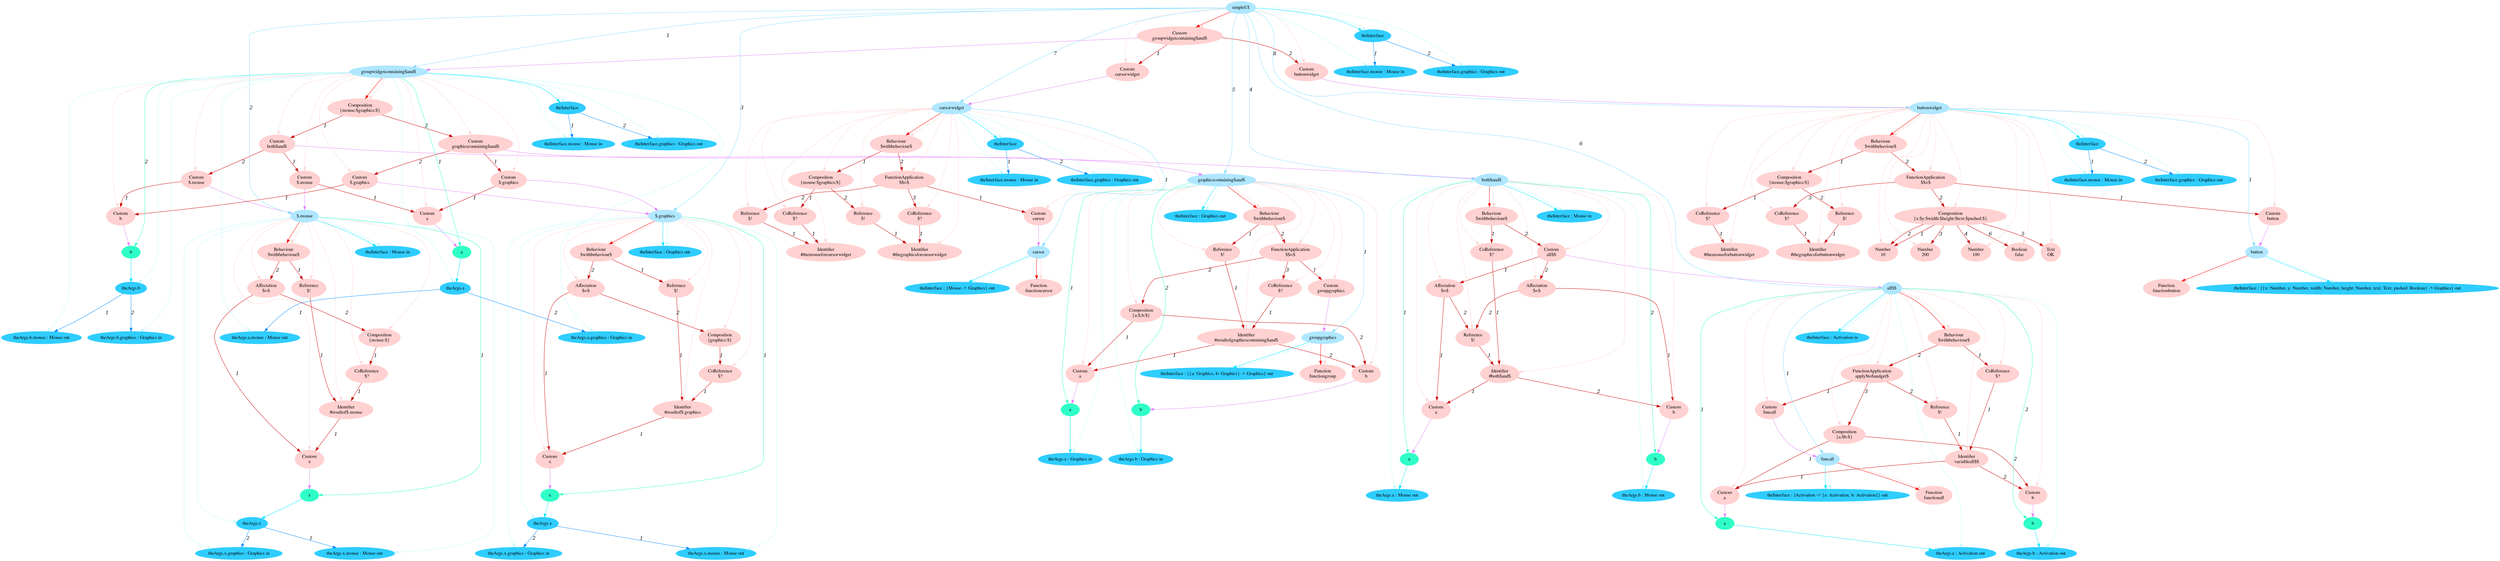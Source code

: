 digraph g{node_12303 [shape="ellipse", style="filled", color="#ffd1d1", fontname="Times", label="Custom
a" ]
node_12307 [shape="ellipse", style="filled", color="#ffd1d1", fontname="Times", label="Custom
$.mouse" ]
node_12311 [shape="ellipse", style="filled", color="#ffd1d1", fontname="Times", label="Custom
b" ]
node_12315 [shape="ellipse", style="filled", color="#ffd1d1", fontname="Times", label="Custom
$.mouse" ]
node_12319 [shape="ellipse", style="filled", color="#ffd1d1", fontname="Times", label="Custom
both$and$" ]
node_12324 [shape="ellipse", style="filled", color="#ffd1d1", fontname="Times", label="Custom
$.graphics" ]
node_12328 [shape="ellipse", style="filled", color="#ffd1d1", fontname="Times", label="Custom
$.graphics" ]
node_12332 [shape="ellipse", style="filled", color="#ffd1d1", fontname="Times", label="Custom
graphicscontaining$and$" ]
node_12337 [shape="ellipse", style="filled", color="#ffd1d1", fontname="Times", label="Composition
{mouse:$graphics:$}" ]
node_12342 [shape="ellipse", style="filled", color="#ffd1d1", fontname="Times", label="Custom
x" ]
node_12347 [shape="ellipse", style="filled", color="#ffd1d1", fontname="Times", label="Identifier
#resultof$.mouse" ]
node_12352 [shape="ellipse", style="filled", color="#ffd1d1", fontname="Times", label="Reference
$!" ]
node_12356 [shape="ellipse", style="filled", color="#ffd1d1", fontname="Times", label="CoReference
$?" ]
node_12360 [shape="ellipse", style="filled", color="#ffd1d1", fontname="Times", label="Composition
{mouse:$}" ]
node_12364 [shape="ellipse", style="filled", color="#ffd1d1", fontname="Times", label="Affectation
$=$" ]
node_12369 [shape="ellipse", style="filled", color="#ffd1d1", fontname="Times", label="Behaviour
$withbehaviour$" ]
node_12374 [shape="ellipse", style="filled", color="#ffd1d1", fontname="Times", label="Custom
x" ]
node_12379 [shape="ellipse", style="filled", color="#ffd1d1", fontname="Times", label="Identifier
#resultof$.graphics" ]
node_12384 [shape="ellipse", style="filled", color="#ffd1d1", fontname="Times", label="Reference
$!" ]
node_12388 [shape="ellipse", style="filled", color="#ffd1d1", fontname="Times", label="CoReference
$?" ]
node_12392 [shape="ellipse", style="filled", color="#ffd1d1", fontname="Times", label="Composition
{graphics:$}" ]
node_12396 [shape="ellipse", style="filled", color="#ffd1d1", fontname="Times", label="Affectation
$=$" ]
node_12401 [shape="ellipse", style="filled", color="#ffd1d1", fontname="Times", label="Behaviour
$withbehaviour$" ]
node_12406 [shape="ellipse", style="filled", color="#ffd1d1", fontname="Times", label="Custom
a" ]
node_12412 [shape="ellipse", style="filled", color="#ffd1d1", fontname="Times", label="Custom
b" ]
node_12418 [shape="ellipse", style="filled", color="#ffd1d1", fontname="Times", label="Identifier
#both$and$" ]
node_12425 [shape="ellipse", style="filled", color="#ffd1d1", fontname="Times", label="CoReference
$?" ]
node_12429 [shape="ellipse", style="filled", color="#ffd1d1", fontname="Times", label="Reference
$!" ]
node_12434 [shape="ellipse", style="filled", color="#ffd1d1", fontname="Times", label="Affectation
$=$" ]
node_12439 [shape="ellipse", style="filled", color="#ffd1d1", fontname="Times", label="Affectation
$=$" ]
node_12444 [shape="ellipse", style="filled", color="#ffd1d1", fontname="Times", label="Custom
all$$" ]
node_12449 [shape="ellipse", style="filled", color="#ffd1d1", fontname="Times", label="Behaviour
$withbehaviour$" ]
node_12454 [shape="ellipse", style="filled", color="#ffd1d1", fontname="Times", label="Function
functiongroup" ]
node_12457 [shape="ellipse", style="filled", color="#ffd1d1", fontname="Times", label="Custom
a" ]
node_12462 [shape="ellipse", style="filled", color="#ffd1d1", fontname="Times", label="Custom
b" ]
node_12467 [shape="ellipse", style="filled", color="#ffd1d1", fontname="Times", label="Identifier
#resultofgraphicscontaining$and$" ]
node_12473 [shape="ellipse", style="filled", color="#ffd1d1", fontname="Times", label="Reference
$!" ]
node_12477 [shape="ellipse", style="filled", color="#ffd1d1", fontname="Times", label="Custom
groupgraphics" ]
node_12480 [shape="ellipse", style="filled", color="#ffd1d1", fontname="Times", label="Composition
{a:$,b:$}" ]
node_12485 [shape="ellipse", style="filled", color="#ffd1d1", fontname="Times", label="CoReference
$?" ]
node_12489 [shape="ellipse", style="filled", color="#ffd1d1", fontname="Times", label="FunctionApplication
$$=$" ]
node_12495 [shape="ellipse", style="filled", color="#ffd1d1", fontname="Times", label="Behaviour
$withbehaviour$" ]
node_12500 [shape="ellipse", style="filled", color="#ffd1d1", fontname="Times", label="Function
functionall" ]
node_12503 [shape="ellipse", style="filled", color="#ffd1d1", fontname="Times", label="Custom
a" ]
node_12508 [shape="ellipse", style="filled", color="#ffd1d1", fontname="Times", label="Custom
b" ]
node_12513 [shape="ellipse", style="filled", color="#ffd1d1", fontname="Times", label="Identifier
variableall$$" ]
node_12519 [shape="ellipse", style="filled", color="#ffd1d1", fontname="Times", label="CoReference
$?" ]
node_12523 [shape="ellipse", style="filled", color="#ffd1d1", fontname="Times", label="Custom
funcall" ]
node_12526 [shape="ellipse", style="filled", color="#ffd1d1", fontname="Times", label="Reference
$!" ]
node_12530 [shape="ellipse", style="filled", color="#ffd1d1", fontname="Times", label="Composition
{a:$b:$}" ]
node_12535 [shape="ellipse", style="filled", color="#ffd1d1", fontname="Times", label="FunctionApplication
apply$to$andget$" ]
node_12541 [shape="ellipse", style="filled", color="#ffd1d1", fontname="Times", label="Behaviour
$withbehaviour$" ]
node_12546 [shape="ellipse", style="filled", color="#ffd1d1", fontname="Times", label="Function
functioncursor" ]
node_12549 [shape="ellipse", style="filled", color="#ffd1d1", fontname="Times", label="Identifier
#themouseforcursorwidget" ]
node_12553 [shape="ellipse", style="filled", color="#ffd1d1", fontname="Times", label="CoReference
$?" ]
node_12557 [shape="ellipse", style="filled", color="#ffd1d1", fontname="Times", label="Identifier
#thegraphicsforcursorwidget" ]
node_12561 [shape="ellipse", style="filled", color="#ffd1d1", fontname="Times", label="Reference
$!" ]
node_12565 [shape="ellipse", style="filled", color="#ffd1d1", fontname="Times", label="Composition
{mouse:$graphics:$}" ]
node_12570 [shape="ellipse", style="filled", color="#ffd1d1", fontname="Times", label="Custom
cursor" ]
node_12573 [shape="ellipse", style="filled", color="#ffd1d1", fontname="Times", label="Reference
$!" ]
node_12577 [shape="ellipse", style="filled", color="#ffd1d1", fontname="Times", label="CoReference
$?" ]
node_12581 [shape="ellipse", style="filled", color="#ffd1d1", fontname="Times", label="FunctionApplication
$$=$" ]
node_12587 [shape="ellipse", style="filled", color="#ffd1d1", fontname="Times", label="Behaviour
$withbehaviour$" ]
node_12592 [shape="ellipse", style="filled", color="#ffd1d1", fontname="Times", label="Function
functionbutton" ]
node_12595 [shape="ellipse", style="filled", color="#ffd1d1", fontname="Times", label="Identifier
#themouseforbuttonwidget" ]
node_12598 [shape="ellipse", style="filled", color="#ffd1d1", fontname="Times", label="CoReference
$?" ]
node_12602 [shape="ellipse", style="filled", color="#ffd1d1", fontname="Times", label="Identifier
#thegraphicsforbuttonwidget" ]
node_12606 [shape="ellipse", style="filled", color="#ffd1d1", fontname="Times", label="Reference
$!" ]
node_12610 [shape="ellipse", style="filled", color="#ffd1d1", fontname="Times", label="Composition
{mouse:$graphics:$}" ]
node_12615 [shape="ellipse", style="filled", color="#ffd1d1", fontname="Times", label="Custom
button" ]
node_12618 [shape="ellipse", style="filled", color="#ffd1d1", fontname="Times", label="Number
10" ]
node_12622 [shape="ellipse", style="filled", color="#ffd1d1", fontname="Times", label="Number
200" ]
node_12625 [shape="ellipse", style="filled", color="#ffd1d1", fontname="Times", label="Number
100" ]
node_12628 [shape="ellipse", style="filled", color="#ffd1d1", fontname="Times", label="Text
OK" ]
node_12631 [shape="ellipse", style="filled", color="#ffd1d1", fontname="Times", label="Boolean
false" ]
node_12634 [shape="ellipse", style="filled", color="#ffd1d1", fontname="Times", label="Composition
{x:$y:$width:$height:$text:$pushed:$}" ]
node_12643 [shape="ellipse", style="filled", color="#ffd1d1", fontname="Times", label="CoReference
$?" ]
node_12647 [shape="ellipse", style="filled", color="#ffd1d1", fontname="Times", label="FunctionApplication
$$=$" ]
node_12653 [shape="ellipse", style="filled", color="#ffd1d1", fontname="Times", label="Behaviour
$withbehaviour$" ]
node_12658 [shape="ellipse", style="filled", color="#ffd1d1", fontname="Times", label="Custom
cursorwidget" ]
node_12661 [shape="ellipse", style="filled", color="#ffd1d1", fontname="Times", label="Custom
buttonwidget" ]
node_12664 [shape="ellipse", style="filled", color="#ffd1d1", fontname="Times", label="Custom
groupwidgetcontaining$and$" ]
node_11802 [shape="ellipse", style="filled", color="#afe7ff", fontname="Times", label="simpleUI" ]
node_11803 [shape="ellipse", style="filled", color="#afe7ff", fontname="Times", label="groupwidgetcontaining$and$" ]
node_11868 [shape="ellipse", style="filled", color="#afe7ff", fontname="Times", label="$.mouse" ]
node_11913 [shape="ellipse", style="filled", color="#afe7ff", fontname="Times", label="$.graphics" ]
node_11958 [shape="ellipse", style="filled", color="#afe7ff", fontname="Times", label="both$and$" ]
node_12026 [shape="ellipse", style="filled", color="#afe7ff", fontname="Times", label="graphicscontaining$and$" ]
node_12027 [shape="ellipse", style="filled", color="#afe7ff", fontname="Times", label="groupgraphics" ]
node_12090 [shape="ellipse", style="filled", color="#afe7ff", fontname="Times", label="all$$" ]
node_12091 [shape="ellipse", style="filled", color="#afe7ff", fontname="Times", label="funcall" ]
node_12154 [shape="ellipse", style="filled", color="#afe7ff", fontname="Times", label="cursorwidget" ]
node_12155 [shape="ellipse", style="filled", color="#afe7ff", fontname="Times", label="cursor" ]
node_12208 [shape="ellipse", style="filled", color="#afe7ff", fontname="Times", label="buttonwidget" ]
node_12209 [shape="ellipse", style="filled", color="#afe7ff", fontname="Times", label="button" ]
node_11804 [shape="ellipse", style="filled", color="#2fffc7", fontname="Times", label="a" ]
node_11814 [shape="ellipse", style="filled", color="#2fffc7", fontname="Times", label="b" ]
node_11869 [shape="ellipse", style="filled", color="#2fffc7", fontname="Times", label="x" ]
node_11914 [shape="ellipse", style="filled", color="#2fffc7", fontname="Times", label="x" ]
node_11959 [shape="ellipse", style="filled", color="#2fffc7", fontname="Times", label="a" ]
node_11963 [shape="ellipse", style="filled", color="#2fffc7", fontname="Times", label="b" ]
node_12035 [shape="ellipse", style="filled", color="#2fffc7", fontname="Times", label="a" ]
node_12039 [shape="ellipse", style="filled", color="#2fffc7", fontname="Times", label="b" ]
node_12099 [shape="ellipse", style="filled", color="#2fffc7", fontname="Times", label="a" ]
node_12103 [shape="ellipse", style="filled", color="#2fffc7", fontname="Times", label="b" ]
node_11805 [shape="ellipse", style="filled", color="#2fcdff", fontname="Times", label="theArgs.a" ]
node_11806 [shape="ellipse", style="filled", color="#2fcdff", fontname="Times", label="theArgs.a.mouse : Mouse out" ]
node_11808 [shape="ellipse", style="filled", color="#2fcdff", fontname="Times", label="theArgs.a.graphics : Graphics in" ]
node_11815 [shape="ellipse", style="filled", color="#2fcdff", fontname="Times", label="theArgs.b" ]
node_11816 [shape="ellipse", style="filled", color="#2fcdff", fontname="Times", label="theArgs.b.mouse : Mouse out" ]
node_11818 [shape="ellipse", style="filled", color="#2fcdff", fontname="Times", label="theArgs.b.graphics : Graphics in" ]
node_11826 [shape="ellipse", style="filled", color="#2fcdff", fontname="Times", label="theInterface" ]
node_11827 [shape="ellipse", style="filled", color="#2fcdff", fontname="Times", label="theInterface.mouse : Mouse in" ]
node_11829 [shape="ellipse", style="filled", color="#2fcdff", fontname="Times", label="theInterface.graphics : Graphics out" ]
node_11870 [shape="ellipse", style="filled", color="#2fcdff", fontname="Times", label="theArgs.x" ]
node_11871 [shape="ellipse", style="filled", color="#2fcdff", fontname="Times", label="theArgs.x.mouse : Mouse out" ]
node_11873 [shape="ellipse", style="filled", color="#2fcdff", fontname="Times", label="theArgs.x.graphics : Graphics in" ]
node_11880 [shape="ellipse", style="filled", color="#2fcdff", fontname="Times", label="theInterface : Mouse in" ]
node_11915 [shape="ellipse", style="filled", color="#2fcdff", fontname="Times", label="theArgs.x" ]
node_11916 [shape="ellipse", style="filled", color="#2fcdff", fontname="Times", label="theArgs.x.mouse : Mouse out" ]
node_11918 [shape="ellipse", style="filled", color="#2fcdff", fontname="Times", label="theArgs.x.graphics : Graphics in" ]
node_11925 [shape="ellipse", style="filled", color="#2fcdff", fontname="Times", label="theInterface : Graphics out" ]
node_11960 [shape="ellipse", style="filled", color="#2fcdff", fontname="Times", label="theArgs.a : Mouse out" ]
node_11964 [shape="ellipse", style="filled", color="#2fcdff", fontname="Times", label="theArgs.b : Mouse out" ]
node_11969 [shape="ellipse", style="filled", color="#2fcdff", fontname="Times", label="theInterface : Mouse in" ]
node_12028 [shape="ellipse", style="filled", color="#2fcdff", fontname="Times", label="theInterface : {{a: Graphics, b: Graphics} -> Graphics} out" ]
node_12036 [shape="ellipse", style="filled", color="#2fcdff", fontname="Times", label="theArgs.a : Graphics in" ]
node_12040 [shape="ellipse", style="filled", color="#2fcdff", fontname="Times", label="theArgs.b : Graphics in" ]
node_12045 [shape="ellipse", style="filled", color="#2fcdff", fontname="Times", label="theInterface : Graphics out" ]
node_12092 [shape="ellipse", style="filled", color="#2fcdff", fontname="Times", label="theInterface : {Activation -> {a: Activation, b: Activation}} out" ]
node_12100 [shape="ellipse", style="filled", color="#2fcdff", fontname="Times", label="theArgs.a : Activation out" ]
node_12104 [shape="ellipse", style="filled", color="#2fcdff", fontname="Times", label="theArgs.b : Activation out" ]
node_12109 [shape="ellipse", style="filled", color="#2fcdff", fontname="Times", label="theInterface : Activation in" ]
node_12156 [shape="ellipse", style="filled", color="#2fcdff", fontname="Times", label="theInterface : {Mouse -> Graphics} out" ]
node_12163 [shape="ellipse", style="filled", color="#2fcdff", fontname="Times", label="theInterface" ]
node_12164 [shape="ellipse", style="filled", color="#2fcdff", fontname="Times", label="theInterface.mouse : Mouse in" ]
node_12166 [shape="ellipse", style="filled", color="#2fcdff", fontname="Times", label="theInterface.graphics : Graphics out" ]
node_12210 [shape="ellipse", style="filled", color="#2fcdff", fontname="Times", label="theInterface : {{x: Number, y: Number, width: Number, height: Number, text: Text, pushed: Boolean} -> Graphics} out" ]
node_12217 [shape="ellipse", style="filled", color="#2fcdff", fontname="Times", label="theInterface" ]
node_12218 [shape="ellipse", style="filled", color="#2fcdff", fontname="Times", label="theInterface.mouse : Mouse in" ]
node_12220 [shape="ellipse", style="filled", color="#2fcdff", fontname="Times", label="theInterface.graphics : Graphics out" ]
node_12285 [shape="ellipse", style="filled", color="#2fcdff", fontname="Times", label="theInterface" ]
node_12286 [shape="ellipse", style="filled", color="#2fcdff", fontname="Times", label="theInterface.mouse : Mouse in" ]
node_12288 [shape="ellipse", style="filled", color="#2fcdff", fontname="Times", label="theInterface.graphics : Graphics out" ]
node_12307 -> node_12303 [dir=forward, arrowHead=normal, fontname="Times-Italic", arrowsize=1, color="#d00000", label="1",  headlabel="", taillabel="" ]
node_12315 -> node_12311 [dir=forward, arrowHead=normal, fontname="Times-Italic", arrowsize=1, color="#d00000", label="1",  headlabel="", taillabel="" ]
node_12319 -> node_12307 [dir=forward, arrowHead=normal, fontname="Times-Italic", arrowsize=1, color="#d00000", label="1",  headlabel="", taillabel="" ]
node_12319 -> node_12315 [dir=forward, arrowHead=normal, fontname="Times-Italic", arrowsize=1, color="#d00000", label="2",  headlabel="", taillabel="" ]
node_12324 -> node_12303 [dir=forward, arrowHead=normal, fontname="Times-Italic", arrowsize=1, color="#d00000", label="1",  headlabel="", taillabel="" ]
node_12328 -> node_12311 [dir=forward, arrowHead=normal, fontname="Times-Italic", arrowsize=1, color="#d00000", label="1",  headlabel="", taillabel="" ]
node_12332 -> node_12324 [dir=forward, arrowHead=normal, fontname="Times-Italic", arrowsize=1, color="#d00000", label="1",  headlabel="", taillabel="" ]
node_12332 -> node_12328 [dir=forward, arrowHead=normal, fontname="Times-Italic", arrowsize=1, color="#d00000", label="2",  headlabel="", taillabel="" ]
node_12337 -> node_12319 [dir=forward, arrowHead=normal, fontname="Times-Italic", arrowsize=1, color="#d00000", label="1",  headlabel="", taillabel="" ]
node_12337 -> node_12332 [dir=forward, arrowHead=normal, fontname="Times-Italic", arrowsize=1, color="#d00000", label="2",  headlabel="", taillabel="" ]
node_12347 -> node_12342 [dir=forward, arrowHead=normal, fontname="Times-Italic", arrowsize=1, color="#d00000", label="1",  headlabel="", taillabel="" ]
node_12352 -> node_12347 [dir=forward, arrowHead=normal, fontname="Times-Italic", arrowsize=1, color="#d00000", label="1",  headlabel="", taillabel="" ]
node_12356 -> node_12347 [dir=forward, arrowHead=normal, fontname="Times-Italic", arrowsize=1, color="#d00000", label="1",  headlabel="", taillabel="" ]
node_12360 -> node_12356 [dir=forward, arrowHead=normal, fontname="Times-Italic", arrowsize=1, color="#d00000", label="1",  headlabel="", taillabel="" ]
node_12364 -> node_12342 [dir=forward, arrowHead=normal, fontname="Times-Italic", arrowsize=1, color="#d00000", label="1",  headlabel="", taillabel="" ]
node_12364 -> node_12360 [dir=forward, arrowHead=normal, fontname="Times-Italic", arrowsize=1, color="#d00000", label="2",  headlabel="", taillabel="" ]
node_12369 -> node_12352 [dir=forward, arrowHead=normal, fontname="Times-Italic", arrowsize=1, color="#d00000", label="1",  headlabel="", taillabel="" ]
node_12369 -> node_12364 [dir=forward, arrowHead=normal, fontname="Times-Italic", arrowsize=1, color="#d00000", label="2",  headlabel="", taillabel="" ]
node_12379 -> node_12374 [dir=forward, arrowHead=normal, fontname="Times-Italic", arrowsize=1, color="#d00000", label="1",  headlabel="", taillabel="" ]
node_12384 -> node_12379 [dir=forward, arrowHead=normal, fontname="Times-Italic", arrowsize=1, color="#d00000", label="1",  headlabel="", taillabel="" ]
node_12388 -> node_12379 [dir=forward, arrowHead=normal, fontname="Times-Italic", arrowsize=1, color="#d00000", label="1",  headlabel="", taillabel="" ]
node_12392 -> node_12388 [dir=forward, arrowHead=normal, fontname="Times-Italic", arrowsize=1, color="#d00000", label="1",  headlabel="", taillabel="" ]
node_12396 -> node_12374 [dir=forward, arrowHead=normal, fontname="Times-Italic", arrowsize=1, color="#d00000", label="1",  headlabel="", taillabel="" ]
node_12396 -> node_12392 [dir=forward, arrowHead=normal, fontname="Times-Italic", arrowsize=1, color="#d00000", label="2",  headlabel="", taillabel="" ]
node_12401 -> node_12384 [dir=forward, arrowHead=normal, fontname="Times-Italic", arrowsize=1, color="#d00000", label="1",  headlabel="", taillabel="" ]
node_12401 -> node_12396 [dir=forward, arrowHead=normal, fontname="Times-Italic", arrowsize=1, color="#d00000", label="2",  headlabel="", taillabel="" ]
node_12418 -> node_12406 [dir=forward, arrowHead=normal, fontname="Times-Italic", arrowsize=1, color="#d00000", label="1",  headlabel="", taillabel="" ]
node_12418 -> node_12412 [dir=forward, arrowHead=normal, fontname="Times-Italic", arrowsize=1, color="#d00000", label="2",  headlabel="", taillabel="" ]
node_12425 -> node_12418 [dir=forward, arrowHead=normal, fontname="Times-Italic", arrowsize=1, color="#d00000", label="1",  headlabel="", taillabel="" ]
node_12429 -> node_12418 [dir=forward, arrowHead=normal, fontname="Times-Italic", arrowsize=1, color="#d00000", label="1",  headlabel="", taillabel="" ]
node_12434 -> node_12406 [dir=forward, arrowHead=normal, fontname="Times-Italic", arrowsize=1, color="#d00000", label="1",  headlabel="", taillabel="" ]
node_12434 -> node_12429 [dir=forward, arrowHead=normal, fontname="Times-Italic", arrowsize=1, color="#d00000", label="2",  headlabel="", taillabel="" ]
node_12439 -> node_12412 [dir=forward, arrowHead=normal, fontname="Times-Italic", arrowsize=1, color="#d00000", label="1",  headlabel="", taillabel="" ]
node_12439 -> node_12429 [dir=forward, arrowHead=normal, fontname="Times-Italic", arrowsize=1, color="#d00000", label="2",  headlabel="", taillabel="" ]
node_12444 -> node_12434 [dir=forward, arrowHead=normal, fontname="Times-Italic", arrowsize=1, color="#d00000", label="1",  headlabel="", taillabel="" ]
node_12444 -> node_12439 [dir=forward, arrowHead=normal, fontname="Times-Italic", arrowsize=1, color="#d00000", label="2",  headlabel="", taillabel="" ]
node_12449 -> node_12425 [dir=forward, arrowHead=normal, fontname="Times-Italic", arrowsize=1, color="#d00000", label="1",  headlabel="", taillabel="" ]
node_12449 -> node_12444 [dir=forward, arrowHead=normal, fontname="Times-Italic", arrowsize=1, color="#d00000", label="2",  headlabel="", taillabel="" ]
node_12467 -> node_12457 [dir=forward, arrowHead=normal, fontname="Times-Italic", arrowsize=1, color="#d00000", label="1",  headlabel="", taillabel="" ]
node_12467 -> node_12462 [dir=forward, arrowHead=normal, fontname="Times-Italic", arrowsize=1, color="#d00000", label="2",  headlabel="", taillabel="" ]
node_12473 -> node_12467 [dir=forward, arrowHead=normal, fontname="Times-Italic", arrowsize=1, color="#d00000", label="1",  headlabel="", taillabel="" ]
node_12480 -> node_12457 [dir=forward, arrowHead=normal, fontname="Times-Italic", arrowsize=1, color="#d00000", label="1",  headlabel="", taillabel="" ]
node_12480 -> node_12462 [dir=forward, arrowHead=normal, fontname="Times-Italic", arrowsize=1, color="#d00000", label="2",  headlabel="", taillabel="" ]
node_12485 -> node_12467 [dir=forward, arrowHead=normal, fontname="Times-Italic", arrowsize=1, color="#d00000", label="1",  headlabel="", taillabel="" ]
node_12489 -> node_12477 [dir=forward, arrowHead=normal, fontname="Times-Italic", arrowsize=1, color="#d00000", label="1",  headlabel="", taillabel="" ]
node_12489 -> node_12480 [dir=forward, arrowHead=normal, fontname="Times-Italic", arrowsize=1, color="#d00000", label="2",  headlabel="", taillabel="" ]
node_12489 -> node_12485 [dir=forward, arrowHead=normal, fontname="Times-Italic", arrowsize=1, color="#d00000", label="3",  headlabel="", taillabel="" ]
node_12495 -> node_12473 [dir=forward, arrowHead=normal, fontname="Times-Italic", arrowsize=1, color="#d00000", label="1",  headlabel="", taillabel="" ]
node_12495 -> node_12489 [dir=forward, arrowHead=normal, fontname="Times-Italic", arrowsize=1, color="#d00000", label="2",  headlabel="", taillabel="" ]
node_12513 -> node_12503 [dir=forward, arrowHead=normal, fontname="Times-Italic", arrowsize=1, color="#d00000", label="1",  headlabel="", taillabel="" ]
node_12513 -> node_12508 [dir=forward, arrowHead=normal, fontname="Times-Italic", arrowsize=1, color="#d00000", label="2",  headlabel="", taillabel="" ]
node_12519 -> node_12513 [dir=forward, arrowHead=normal, fontname="Times-Italic", arrowsize=1, color="#d00000", label="1",  headlabel="", taillabel="" ]
node_12526 -> node_12513 [dir=forward, arrowHead=normal, fontname="Times-Italic", arrowsize=1, color="#d00000", label="1",  headlabel="", taillabel="" ]
node_12530 -> node_12503 [dir=forward, arrowHead=normal, fontname="Times-Italic", arrowsize=1, color="#d00000", label="1",  headlabel="", taillabel="" ]
node_12530 -> node_12508 [dir=forward, arrowHead=normal, fontname="Times-Italic", arrowsize=1, color="#d00000", label="2",  headlabel="", taillabel="" ]
node_12535 -> node_12523 [dir=forward, arrowHead=normal, fontname="Times-Italic", arrowsize=1, color="#d00000", label="1",  headlabel="", taillabel="" ]
node_12535 -> node_12526 [dir=forward, arrowHead=normal, fontname="Times-Italic", arrowsize=1, color="#d00000", label="2",  headlabel="", taillabel="" ]
node_12535 -> node_12530 [dir=forward, arrowHead=normal, fontname="Times-Italic", arrowsize=1, color="#d00000", label="3",  headlabel="", taillabel="" ]
node_12541 -> node_12519 [dir=forward, arrowHead=normal, fontname="Times-Italic", arrowsize=1, color="#d00000", label="1",  headlabel="", taillabel="" ]
node_12541 -> node_12535 [dir=forward, arrowHead=normal, fontname="Times-Italic", arrowsize=1, color="#d00000", label="2",  headlabel="", taillabel="" ]
node_12553 -> node_12549 [dir=forward, arrowHead=normal, fontname="Times-Italic", arrowsize=1, color="#d00000", label="1",  headlabel="", taillabel="" ]
node_12561 -> node_12557 [dir=forward, arrowHead=normal, fontname="Times-Italic", arrowsize=1, color="#d00000", label="1",  headlabel="", taillabel="" ]
node_12565 -> node_12553 [dir=forward, arrowHead=normal, fontname="Times-Italic", arrowsize=1, color="#d00000", label="1",  headlabel="", taillabel="" ]
node_12565 -> node_12561 [dir=forward, arrowHead=normal, fontname="Times-Italic", arrowsize=1, color="#d00000", label="2",  headlabel="", taillabel="" ]
node_12573 -> node_12549 [dir=forward, arrowHead=normal, fontname="Times-Italic", arrowsize=1, color="#d00000", label="1",  headlabel="", taillabel="" ]
node_12577 -> node_12557 [dir=forward, arrowHead=normal, fontname="Times-Italic", arrowsize=1, color="#d00000", label="1",  headlabel="", taillabel="" ]
node_12581 -> node_12570 [dir=forward, arrowHead=normal, fontname="Times-Italic", arrowsize=1, color="#d00000", label="1",  headlabel="", taillabel="" ]
node_12581 -> node_12573 [dir=forward, arrowHead=normal, fontname="Times-Italic", arrowsize=1, color="#d00000", label="2",  headlabel="", taillabel="" ]
node_12581 -> node_12577 [dir=forward, arrowHead=normal, fontname="Times-Italic", arrowsize=1, color="#d00000", label="3",  headlabel="", taillabel="" ]
node_12587 -> node_12565 [dir=forward, arrowHead=normal, fontname="Times-Italic", arrowsize=1, color="#d00000", label="1",  headlabel="", taillabel="" ]
node_12587 -> node_12581 [dir=forward, arrowHead=normal, fontname="Times-Italic", arrowsize=1, color="#d00000", label="2",  headlabel="", taillabel="" ]
node_12598 -> node_12595 [dir=forward, arrowHead=normal, fontname="Times-Italic", arrowsize=1, color="#d00000", label="1",  headlabel="", taillabel="" ]
node_12606 -> node_12602 [dir=forward, arrowHead=normal, fontname="Times-Italic", arrowsize=1, color="#d00000", label="1",  headlabel="", taillabel="" ]
node_12610 -> node_12598 [dir=forward, arrowHead=normal, fontname="Times-Italic", arrowsize=1, color="#d00000", label="1",  headlabel="", taillabel="" ]
node_12610 -> node_12606 [dir=forward, arrowHead=normal, fontname="Times-Italic", arrowsize=1, color="#d00000", label="2",  headlabel="", taillabel="" ]
node_12634 -> node_12618 [dir=forward, arrowHead=normal, fontname="Times-Italic", arrowsize=1, color="#d00000", label="1",  headlabel="", taillabel="" ]
node_12634 -> node_12618 [dir=forward, arrowHead=normal, fontname="Times-Italic", arrowsize=1, color="#d00000", label="2",  headlabel="", taillabel="" ]
node_12634 -> node_12622 [dir=forward, arrowHead=normal, fontname="Times-Italic", arrowsize=1, color="#d00000", label="3",  headlabel="", taillabel="" ]
node_12634 -> node_12625 [dir=forward, arrowHead=normal, fontname="Times-Italic", arrowsize=1, color="#d00000", label="4",  headlabel="", taillabel="" ]
node_12634 -> node_12628 [dir=forward, arrowHead=normal, fontname="Times-Italic", arrowsize=1, color="#d00000", label="5",  headlabel="", taillabel="" ]
node_12634 -> node_12631 [dir=forward, arrowHead=normal, fontname="Times-Italic", arrowsize=1, color="#d00000", label="6",  headlabel="", taillabel="" ]
node_12643 -> node_12602 [dir=forward, arrowHead=normal, fontname="Times-Italic", arrowsize=1, color="#d00000", label="1",  headlabel="", taillabel="" ]
node_12647 -> node_12615 [dir=forward, arrowHead=normal, fontname="Times-Italic", arrowsize=1, color="#d00000", label="1",  headlabel="", taillabel="" ]
node_12647 -> node_12634 [dir=forward, arrowHead=normal, fontname="Times-Italic", arrowsize=1, color="#d00000", label="2",  headlabel="", taillabel="" ]
node_12647 -> node_12643 [dir=forward, arrowHead=normal, fontname="Times-Italic", arrowsize=1, color="#d00000", label="3",  headlabel="", taillabel="" ]
node_12653 -> node_12610 [dir=forward, arrowHead=normal, fontname="Times-Italic", arrowsize=1, color="#d00000", label="1",  headlabel="", taillabel="" ]
node_12653 -> node_12647 [dir=forward, arrowHead=normal, fontname="Times-Italic", arrowsize=1, color="#d00000", label="2",  headlabel="", taillabel="" ]
node_12664 -> node_12658 [dir=forward, arrowHead=normal, fontname="Times-Italic", arrowsize=1, color="#d00000", label="1",  headlabel="", taillabel="" ]
node_12664 -> node_12661 [dir=forward, arrowHead=normal, fontname="Times-Italic", arrowsize=1, color="#d00000", label="2",  headlabel="", taillabel="" ]
node_11803 -> node_12337 [dir=forward, arrowHead=normal, fontname="Times-Italic", arrowsize=1, color="#ff0000", label="",  headlabel="", taillabel="" ]
node_11868 -> node_12369 [dir=forward, arrowHead=normal, fontname="Times-Italic", arrowsize=1, color="#ff0000", label="",  headlabel="", taillabel="" ]
node_11913 -> node_12401 [dir=forward, arrowHead=normal, fontname="Times-Italic", arrowsize=1, color="#ff0000", label="",  headlabel="", taillabel="" ]
node_11958 -> node_12449 [dir=forward, arrowHead=normal, fontname="Times-Italic", arrowsize=1, color="#ff0000", label="",  headlabel="", taillabel="" ]
node_12027 -> node_12454 [dir=forward, arrowHead=normal, fontname="Times-Italic", arrowsize=1, color="#ff0000", label="",  headlabel="", taillabel="" ]
node_12026 -> node_12495 [dir=forward, arrowHead=normal, fontname="Times-Italic", arrowsize=1, color="#ff0000", label="",  headlabel="", taillabel="" ]
node_12091 -> node_12500 [dir=forward, arrowHead=normal, fontname="Times-Italic", arrowsize=1, color="#ff0000", label="",  headlabel="", taillabel="" ]
node_12090 -> node_12541 [dir=forward, arrowHead=normal, fontname="Times-Italic", arrowsize=1, color="#ff0000", label="",  headlabel="", taillabel="" ]
node_12155 -> node_12546 [dir=forward, arrowHead=normal, fontname="Times-Italic", arrowsize=1, color="#ff0000", label="",  headlabel="", taillabel="" ]
node_12154 -> node_12587 [dir=forward, arrowHead=normal, fontname="Times-Italic", arrowsize=1, color="#ff0000", label="",  headlabel="", taillabel="" ]
node_12209 -> node_12592 [dir=forward, arrowHead=normal, fontname="Times-Italic", arrowsize=1, color="#ff0000", label="",  headlabel="", taillabel="" ]
node_12208 -> node_12653 [dir=forward, arrowHead=normal, fontname="Times-Italic", arrowsize=1, color="#ff0000", label="",  headlabel="", taillabel="" ]
node_11802 -> node_12664 [dir=forward, arrowHead=normal, fontname="Times-Italic", arrowsize=1, color="#ff0000", label="",  headlabel="", taillabel="" ]
node_11803 -> node_12303 [dir=forward, arrowHead=normal, fontname="Times-Italic", arrowsize=1, color="#ffd5d5", label="",  headlabel="", taillabel="" ]
node_11803 -> node_12307 [dir=forward, arrowHead=normal, fontname="Times-Italic", arrowsize=1, color="#ffd5d5", label="",  headlabel="", taillabel="" ]
node_11803 -> node_12311 [dir=forward, arrowHead=normal, fontname="Times-Italic", arrowsize=1, color="#ffd5d5", label="",  headlabel="", taillabel="" ]
node_11803 -> node_12315 [dir=forward, arrowHead=normal, fontname="Times-Italic", arrowsize=1, color="#ffd5d5", label="",  headlabel="", taillabel="" ]
node_11803 -> node_12319 [dir=forward, arrowHead=normal, fontname="Times-Italic", arrowsize=1, color="#ffd5d5", label="",  headlabel="", taillabel="" ]
node_11803 -> node_12324 [dir=forward, arrowHead=normal, fontname="Times-Italic", arrowsize=1, color="#ffd5d5", label="",  headlabel="", taillabel="" ]
node_11803 -> node_12328 [dir=forward, arrowHead=normal, fontname="Times-Italic", arrowsize=1, color="#ffd5d5", label="",  headlabel="", taillabel="" ]
node_11803 -> node_12332 [dir=forward, arrowHead=normal, fontname="Times-Italic", arrowsize=1, color="#ffd5d5", label="",  headlabel="", taillabel="" ]
node_11803 -> node_12337 [dir=forward, arrowHead=normal, fontname="Times-Italic", arrowsize=1, color="#ffd5d5", label="",  headlabel="", taillabel="" ]
node_11868 -> node_12342 [dir=forward, arrowHead=normal, fontname="Times-Italic", arrowsize=1, color="#ffd5d5", label="",  headlabel="", taillabel="" ]
node_11868 -> node_12347 [dir=forward, arrowHead=normal, fontname="Times-Italic", arrowsize=1, color="#ffd5d5", label="",  headlabel="", taillabel="" ]
node_11868 -> node_12352 [dir=forward, arrowHead=normal, fontname="Times-Italic", arrowsize=1, color="#ffd5d5", label="",  headlabel="", taillabel="" ]
node_11868 -> node_12356 [dir=forward, arrowHead=normal, fontname="Times-Italic", arrowsize=1, color="#ffd5d5", label="",  headlabel="", taillabel="" ]
node_11868 -> node_12360 [dir=forward, arrowHead=normal, fontname="Times-Italic", arrowsize=1, color="#ffd5d5", label="",  headlabel="", taillabel="" ]
node_11868 -> node_12364 [dir=forward, arrowHead=normal, fontname="Times-Italic", arrowsize=1, color="#ffd5d5", label="",  headlabel="", taillabel="" ]
node_11868 -> node_12369 [dir=forward, arrowHead=normal, fontname="Times-Italic", arrowsize=1, color="#ffd5d5", label="",  headlabel="", taillabel="" ]
node_11913 -> node_12374 [dir=forward, arrowHead=normal, fontname="Times-Italic", arrowsize=1, color="#ffd5d5", label="",  headlabel="", taillabel="" ]
node_11913 -> node_12379 [dir=forward, arrowHead=normal, fontname="Times-Italic", arrowsize=1, color="#ffd5d5", label="",  headlabel="", taillabel="" ]
node_11913 -> node_12384 [dir=forward, arrowHead=normal, fontname="Times-Italic", arrowsize=1, color="#ffd5d5", label="",  headlabel="", taillabel="" ]
node_11913 -> node_12388 [dir=forward, arrowHead=normal, fontname="Times-Italic", arrowsize=1, color="#ffd5d5", label="",  headlabel="", taillabel="" ]
node_11913 -> node_12392 [dir=forward, arrowHead=normal, fontname="Times-Italic", arrowsize=1, color="#ffd5d5", label="",  headlabel="", taillabel="" ]
node_11913 -> node_12396 [dir=forward, arrowHead=normal, fontname="Times-Italic", arrowsize=1, color="#ffd5d5", label="",  headlabel="", taillabel="" ]
node_11913 -> node_12401 [dir=forward, arrowHead=normal, fontname="Times-Italic", arrowsize=1, color="#ffd5d5", label="",  headlabel="", taillabel="" ]
node_11958 -> node_12406 [dir=forward, arrowHead=normal, fontname="Times-Italic", arrowsize=1, color="#ffd5d5", label="",  headlabel="", taillabel="" ]
node_11958 -> node_12412 [dir=forward, arrowHead=normal, fontname="Times-Italic", arrowsize=1, color="#ffd5d5", label="",  headlabel="", taillabel="" ]
node_11958 -> node_12418 [dir=forward, arrowHead=normal, fontname="Times-Italic", arrowsize=1, color="#ffd5d5", label="",  headlabel="", taillabel="" ]
node_11958 -> node_12425 [dir=forward, arrowHead=normal, fontname="Times-Italic", arrowsize=1, color="#ffd5d5", label="",  headlabel="", taillabel="" ]
node_11958 -> node_12429 [dir=forward, arrowHead=normal, fontname="Times-Italic", arrowsize=1, color="#ffd5d5", label="",  headlabel="", taillabel="" ]
node_11958 -> node_12434 [dir=forward, arrowHead=normal, fontname="Times-Italic", arrowsize=1, color="#ffd5d5", label="",  headlabel="", taillabel="" ]
node_11958 -> node_12439 [dir=forward, arrowHead=normal, fontname="Times-Italic", arrowsize=1, color="#ffd5d5", label="",  headlabel="", taillabel="" ]
node_11958 -> node_12444 [dir=forward, arrowHead=normal, fontname="Times-Italic", arrowsize=1, color="#ffd5d5", label="",  headlabel="", taillabel="" ]
node_11958 -> node_12449 [dir=forward, arrowHead=normal, fontname="Times-Italic", arrowsize=1, color="#ffd5d5", label="",  headlabel="", taillabel="" ]
node_12027 -> node_12454 [dir=forward, arrowHead=normal, fontname="Times-Italic", arrowsize=1, color="#ffd5d5", label="",  headlabel="", taillabel="" ]
node_12026 -> node_12457 [dir=forward, arrowHead=normal, fontname="Times-Italic", arrowsize=1, color="#ffd5d5", label="",  headlabel="", taillabel="" ]
node_12026 -> node_12462 [dir=forward, arrowHead=normal, fontname="Times-Italic", arrowsize=1, color="#ffd5d5", label="",  headlabel="", taillabel="" ]
node_12026 -> node_12467 [dir=forward, arrowHead=normal, fontname="Times-Italic", arrowsize=1, color="#ffd5d5", label="",  headlabel="", taillabel="" ]
node_12026 -> node_12473 [dir=forward, arrowHead=normal, fontname="Times-Italic", arrowsize=1, color="#ffd5d5", label="",  headlabel="", taillabel="" ]
node_12026 -> node_12477 [dir=forward, arrowHead=normal, fontname="Times-Italic", arrowsize=1, color="#ffd5d5", label="",  headlabel="", taillabel="" ]
node_12026 -> node_12480 [dir=forward, arrowHead=normal, fontname="Times-Italic", arrowsize=1, color="#ffd5d5", label="",  headlabel="", taillabel="" ]
node_12026 -> node_12485 [dir=forward, arrowHead=normal, fontname="Times-Italic", arrowsize=1, color="#ffd5d5", label="",  headlabel="", taillabel="" ]
node_12026 -> node_12489 [dir=forward, arrowHead=normal, fontname="Times-Italic", arrowsize=1, color="#ffd5d5", label="",  headlabel="", taillabel="" ]
node_12026 -> node_12495 [dir=forward, arrowHead=normal, fontname="Times-Italic", arrowsize=1, color="#ffd5d5", label="",  headlabel="", taillabel="" ]
node_12091 -> node_12500 [dir=forward, arrowHead=normal, fontname="Times-Italic", arrowsize=1, color="#ffd5d5", label="",  headlabel="", taillabel="" ]
node_12090 -> node_12503 [dir=forward, arrowHead=normal, fontname="Times-Italic", arrowsize=1, color="#ffd5d5", label="",  headlabel="", taillabel="" ]
node_12090 -> node_12508 [dir=forward, arrowHead=normal, fontname="Times-Italic", arrowsize=1, color="#ffd5d5", label="",  headlabel="", taillabel="" ]
node_12090 -> node_12513 [dir=forward, arrowHead=normal, fontname="Times-Italic", arrowsize=1, color="#ffd5d5", label="",  headlabel="", taillabel="" ]
node_12090 -> node_12519 [dir=forward, arrowHead=normal, fontname="Times-Italic", arrowsize=1, color="#ffd5d5", label="",  headlabel="", taillabel="" ]
node_12090 -> node_12523 [dir=forward, arrowHead=normal, fontname="Times-Italic", arrowsize=1, color="#ffd5d5", label="",  headlabel="", taillabel="" ]
node_12090 -> node_12526 [dir=forward, arrowHead=normal, fontname="Times-Italic", arrowsize=1, color="#ffd5d5", label="",  headlabel="", taillabel="" ]
node_12090 -> node_12530 [dir=forward, arrowHead=normal, fontname="Times-Italic", arrowsize=1, color="#ffd5d5", label="",  headlabel="", taillabel="" ]
node_12090 -> node_12535 [dir=forward, arrowHead=normal, fontname="Times-Italic", arrowsize=1, color="#ffd5d5", label="",  headlabel="", taillabel="" ]
node_12090 -> node_12541 [dir=forward, arrowHead=normal, fontname="Times-Italic", arrowsize=1, color="#ffd5d5", label="",  headlabel="", taillabel="" ]
node_12155 -> node_12546 [dir=forward, arrowHead=normal, fontname="Times-Italic", arrowsize=1, color="#ffd5d5", label="",  headlabel="", taillabel="" ]
node_12154 -> node_12549 [dir=forward, arrowHead=normal, fontname="Times-Italic", arrowsize=1, color="#ffd5d5", label="",  headlabel="", taillabel="" ]
node_12154 -> node_12553 [dir=forward, arrowHead=normal, fontname="Times-Italic", arrowsize=1, color="#ffd5d5", label="",  headlabel="", taillabel="" ]
node_12154 -> node_12557 [dir=forward, arrowHead=normal, fontname="Times-Italic", arrowsize=1, color="#ffd5d5", label="",  headlabel="", taillabel="" ]
node_12154 -> node_12561 [dir=forward, arrowHead=normal, fontname="Times-Italic", arrowsize=1, color="#ffd5d5", label="",  headlabel="", taillabel="" ]
node_12154 -> node_12565 [dir=forward, arrowHead=normal, fontname="Times-Italic", arrowsize=1, color="#ffd5d5", label="",  headlabel="", taillabel="" ]
node_12154 -> node_12570 [dir=forward, arrowHead=normal, fontname="Times-Italic", arrowsize=1, color="#ffd5d5", label="",  headlabel="", taillabel="" ]
node_12154 -> node_12573 [dir=forward, arrowHead=normal, fontname="Times-Italic", arrowsize=1, color="#ffd5d5", label="",  headlabel="", taillabel="" ]
node_12154 -> node_12577 [dir=forward, arrowHead=normal, fontname="Times-Italic", arrowsize=1, color="#ffd5d5", label="",  headlabel="", taillabel="" ]
node_12154 -> node_12581 [dir=forward, arrowHead=normal, fontname="Times-Italic", arrowsize=1, color="#ffd5d5", label="",  headlabel="", taillabel="" ]
node_12154 -> node_12587 [dir=forward, arrowHead=normal, fontname="Times-Italic", arrowsize=1, color="#ffd5d5", label="",  headlabel="", taillabel="" ]
node_12209 -> node_12592 [dir=forward, arrowHead=normal, fontname="Times-Italic", arrowsize=1, color="#ffd5d5", label="",  headlabel="", taillabel="" ]
node_12208 -> node_12595 [dir=forward, arrowHead=normal, fontname="Times-Italic", arrowsize=1, color="#ffd5d5", label="",  headlabel="", taillabel="" ]
node_12208 -> node_12598 [dir=forward, arrowHead=normal, fontname="Times-Italic", arrowsize=1, color="#ffd5d5", label="",  headlabel="", taillabel="" ]
node_12208 -> node_12602 [dir=forward, arrowHead=normal, fontname="Times-Italic", arrowsize=1, color="#ffd5d5", label="",  headlabel="", taillabel="" ]
node_12208 -> node_12606 [dir=forward, arrowHead=normal, fontname="Times-Italic", arrowsize=1, color="#ffd5d5", label="",  headlabel="", taillabel="" ]
node_12208 -> node_12610 [dir=forward, arrowHead=normal, fontname="Times-Italic", arrowsize=1, color="#ffd5d5", label="",  headlabel="", taillabel="" ]
node_12208 -> node_12615 [dir=forward, arrowHead=normal, fontname="Times-Italic", arrowsize=1, color="#ffd5d5", label="",  headlabel="", taillabel="" ]
node_12208 -> node_12618 [dir=forward, arrowHead=normal, fontname="Times-Italic", arrowsize=1, color="#ffd5d5", label="",  headlabel="", taillabel="" ]
node_12208 -> node_12622 [dir=forward, arrowHead=normal, fontname="Times-Italic", arrowsize=1, color="#ffd5d5", label="",  headlabel="", taillabel="" ]
node_12208 -> node_12625 [dir=forward, arrowHead=normal, fontname="Times-Italic", arrowsize=1, color="#ffd5d5", label="",  headlabel="", taillabel="" ]
node_12208 -> node_12628 [dir=forward, arrowHead=normal, fontname="Times-Italic", arrowsize=1, color="#ffd5d5", label="",  headlabel="", taillabel="" ]
node_12208 -> node_12631 [dir=forward, arrowHead=normal, fontname="Times-Italic", arrowsize=1, color="#ffd5d5", label="",  headlabel="", taillabel="" ]
node_12208 -> node_12634 [dir=forward, arrowHead=normal, fontname="Times-Italic", arrowsize=1, color="#ffd5d5", label="",  headlabel="", taillabel="" ]
node_12208 -> node_12643 [dir=forward, arrowHead=normal, fontname="Times-Italic", arrowsize=1, color="#ffd5d5", label="",  headlabel="", taillabel="" ]
node_12208 -> node_12647 [dir=forward, arrowHead=normal, fontname="Times-Italic", arrowsize=1, color="#ffd5d5", label="",  headlabel="", taillabel="" ]
node_12208 -> node_12653 [dir=forward, arrowHead=normal, fontname="Times-Italic", arrowsize=1, color="#ffd5d5", label="",  headlabel="", taillabel="" ]
node_11802 -> node_12658 [dir=forward, arrowHead=normal, fontname="Times-Italic", arrowsize=1, color="#ffd5d5", label="",  headlabel="", taillabel="" ]
node_11802 -> node_12661 [dir=forward, arrowHead=normal, fontname="Times-Italic", arrowsize=1, color="#ffd5d5", label="",  headlabel="", taillabel="" ]
node_11802 -> node_12664 [dir=forward, arrowHead=normal, fontname="Times-Italic", arrowsize=1, color="#ffd5d5", label="",  headlabel="", taillabel="" ]
node_11803 -> node_11804 [dir=forward, arrowHead=normal, fontname="Times-Italic", arrowsize=1, color="#2fffc7", label="1",  headlabel="", taillabel="" ]
node_11803 -> node_11814 [dir=forward, arrowHead=normal, fontname="Times-Italic", arrowsize=1, color="#2fffc7", label="2",  headlabel="", taillabel="" ]
node_11868 -> node_11869 [dir=forward, arrowHead=normal, fontname="Times-Italic", arrowsize=1, color="#2fffc7", label="1",  headlabel="", taillabel="" ]
node_11913 -> node_11914 [dir=forward, arrowHead=normal, fontname="Times-Italic", arrowsize=1, color="#2fffc7", label="1",  headlabel="", taillabel="" ]
node_11958 -> node_11959 [dir=forward, arrowHead=normal, fontname="Times-Italic", arrowsize=1, color="#2fffc7", label="1",  headlabel="", taillabel="" ]
node_11958 -> node_11963 [dir=forward, arrowHead=normal, fontname="Times-Italic", arrowsize=1, color="#2fffc7", label="2",  headlabel="", taillabel="" ]
node_12026 -> node_12035 [dir=forward, arrowHead=normal, fontname="Times-Italic", arrowsize=1, color="#2fffc7", label="1",  headlabel="", taillabel="" ]
node_12026 -> node_12039 [dir=forward, arrowHead=normal, fontname="Times-Italic", arrowsize=1, color="#2fffc7", label="2",  headlabel="", taillabel="" ]
node_12090 -> node_12099 [dir=forward, arrowHead=normal, fontname="Times-Italic", arrowsize=1, color="#2fffc7", label="1",  headlabel="", taillabel="" ]
node_12090 -> node_12103 [dir=forward, arrowHead=normal, fontname="Times-Italic", arrowsize=1, color="#2fffc7", label="2",  headlabel="", taillabel="" ]
node_11804 -> node_11805 [dir=forward, arrowHead=normal, fontname="Times-Italic", arrowsize=1, color="#00e8ff", label="",  headlabel="", taillabel="" ]
node_11814 -> node_11815 [dir=forward, arrowHead=normal, fontname="Times-Italic", arrowsize=1, color="#00e8ff", label="",  headlabel="", taillabel="" ]
node_11869 -> node_11870 [dir=forward, arrowHead=normal, fontname="Times-Italic", arrowsize=1, color="#00e8ff", label="",  headlabel="", taillabel="" ]
node_11914 -> node_11915 [dir=forward, arrowHead=normal, fontname="Times-Italic", arrowsize=1, color="#00e8ff", label="",  headlabel="", taillabel="" ]
node_11959 -> node_11960 [dir=forward, arrowHead=normal, fontname="Times-Italic", arrowsize=1, color="#00e8ff", label="",  headlabel="", taillabel="" ]
node_11963 -> node_11964 [dir=forward, arrowHead=normal, fontname="Times-Italic", arrowsize=1, color="#00e8ff", label="",  headlabel="", taillabel="" ]
node_12035 -> node_12036 [dir=forward, arrowHead=normal, fontname="Times-Italic", arrowsize=1, color="#00e8ff", label="",  headlabel="", taillabel="" ]
node_12039 -> node_12040 [dir=forward, arrowHead=normal, fontname="Times-Italic", arrowsize=1, color="#00e8ff", label="",  headlabel="", taillabel="" ]
node_12099 -> node_12100 [dir=forward, arrowHead=normal, fontname="Times-Italic", arrowsize=1, color="#00e8ff", label="",  headlabel="", taillabel="" ]
node_12103 -> node_12104 [dir=forward, arrowHead=normal, fontname="Times-Italic", arrowsize=1, color="#00e8ff", label="",  headlabel="", taillabel="" ]
node_11803 -> node_11826 [dir=forward, arrowHead=normal, fontname="Times-Italic", arrowsize=1, color="#00e8ff", label="",  headlabel="", taillabel="" ]
node_11868 -> node_11880 [dir=forward, arrowHead=normal, fontname="Times-Italic", arrowsize=1, color="#00e8ff", label="",  headlabel="", taillabel="" ]
node_11913 -> node_11925 [dir=forward, arrowHead=normal, fontname="Times-Italic", arrowsize=1, color="#00e8ff", label="",  headlabel="", taillabel="" ]
node_11958 -> node_11969 [dir=forward, arrowHead=normal, fontname="Times-Italic", arrowsize=1, color="#00e8ff", label="",  headlabel="", taillabel="" ]
node_12027 -> node_12028 [dir=forward, arrowHead=normal, fontname="Times-Italic", arrowsize=1, color="#00e8ff", label="",  headlabel="", taillabel="" ]
node_12026 -> node_12045 [dir=forward, arrowHead=normal, fontname="Times-Italic", arrowsize=1, color="#00e8ff", label="",  headlabel="", taillabel="" ]
node_12091 -> node_12092 [dir=forward, arrowHead=normal, fontname="Times-Italic", arrowsize=1, color="#00e8ff", label="",  headlabel="", taillabel="" ]
node_12090 -> node_12109 [dir=forward, arrowHead=normal, fontname="Times-Italic", arrowsize=1, color="#00e8ff", label="",  headlabel="", taillabel="" ]
node_12155 -> node_12156 [dir=forward, arrowHead=normal, fontname="Times-Italic", arrowsize=1, color="#00e8ff", label="",  headlabel="", taillabel="" ]
node_12154 -> node_12163 [dir=forward, arrowHead=normal, fontname="Times-Italic", arrowsize=1, color="#00e8ff", label="",  headlabel="", taillabel="" ]
node_12209 -> node_12210 [dir=forward, arrowHead=normal, fontname="Times-Italic", arrowsize=1, color="#00e8ff", label="",  headlabel="", taillabel="" ]
node_12208 -> node_12217 [dir=forward, arrowHead=normal, fontname="Times-Italic", arrowsize=1, color="#00e8ff", label="",  headlabel="", taillabel="" ]
node_11802 -> node_12285 [dir=forward, arrowHead=normal, fontname="Times-Italic", arrowsize=1, color="#00e8ff", label="",  headlabel="", taillabel="" ]
node_11803 -> node_11806 [dir=forward, arrowHead=normal, fontname="Times-Italic", arrowsize=1, color="#bef9ff", label="",  headlabel="", taillabel="" ]
node_11803 -> node_11808 [dir=forward, arrowHead=normal, fontname="Times-Italic", arrowsize=1, color="#bef9ff", label="",  headlabel="", taillabel="" ]
node_11803 -> node_11805 [dir=forward, arrowHead=normal, fontname="Times-Italic", arrowsize=1, color="#bef9ff", label="",  headlabel="", taillabel="" ]
node_11803 -> node_11816 [dir=forward, arrowHead=normal, fontname="Times-Italic", arrowsize=1, color="#bef9ff", label="",  headlabel="", taillabel="" ]
node_11803 -> node_11818 [dir=forward, arrowHead=normal, fontname="Times-Italic", arrowsize=1, color="#bef9ff", label="",  headlabel="", taillabel="" ]
node_11803 -> node_11815 [dir=forward, arrowHead=normal, fontname="Times-Italic", arrowsize=1, color="#bef9ff", label="",  headlabel="", taillabel="" ]
node_11803 -> node_11827 [dir=forward, arrowHead=normal, fontname="Times-Italic", arrowsize=1, color="#bef9ff", label="",  headlabel="", taillabel="" ]
node_11803 -> node_11829 [dir=forward, arrowHead=normal, fontname="Times-Italic", arrowsize=1, color="#bef9ff", label="",  headlabel="", taillabel="" ]
node_11803 -> node_11826 [dir=forward, arrowHead=normal, fontname="Times-Italic", arrowsize=1, color="#bef9ff", label="",  headlabel="", taillabel="" ]
node_11868 -> node_11871 [dir=forward, arrowHead=normal, fontname="Times-Italic", arrowsize=1, color="#bef9ff", label="",  headlabel="", taillabel="" ]
node_11868 -> node_11873 [dir=forward, arrowHead=normal, fontname="Times-Italic", arrowsize=1, color="#bef9ff", label="",  headlabel="", taillabel="" ]
node_11868 -> node_11870 [dir=forward, arrowHead=normal, fontname="Times-Italic", arrowsize=1, color="#bef9ff", label="",  headlabel="", taillabel="" ]
node_11868 -> node_11880 [dir=forward, arrowHead=normal, fontname="Times-Italic", arrowsize=1, color="#bef9ff", label="",  headlabel="", taillabel="" ]
node_11913 -> node_11916 [dir=forward, arrowHead=normal, fontname="Times-Italic", arrowsize=1, color="#bef9ff", label="",  headlabel="", taillabel="" ]
node_11913 -> node_11918 [dir=forward, arrowHead=normal, fontname="Times-Italic", arrowsize=1, color="#bef9ff", label="",  headlabel="", taillabel="" ]
node_11913 -> node_11915 [dir=forward, arrowHead=normal, fontname="Times-Italic", arrowsize=1, color="#bef9ff", label="",  headlabel="", taillabel="" ]
node_11913 -> node_11925 [dir=forward, arrowHead=normal, fontname="Times-Italic", arrowsize=1, color="#bef9ff", label="",  headlabel="", taillabel="" ]
node_11958 -> node_11960 [dir=forward, arrowHead=normal, fontname="Times-Italic", arrowsize=1, color="#bef9ff", label="",  headlabel="", taillabel="" ]
node_11958 -> node_11964 [dir=forward, arrowHead=normal, fontname="Times-Italic", arrowsize=1, color="#bef9ff", label="",  headlabel="", taillabel="" ]
node_11958 -> node_11969 [dir=forward, arrowHead=normal, fontname="Times-Italic", arrowsize=1, color="#bef9ff", label="",  headlabel="", taillabel="" ]
node_12027 -> node_12028 [dir=forward, arrowHead=normal, fontname="Times-Italic", arrowsize=1, color="#bef9ff", label="",  headlabel="", taillabel="" ]
node_12026 -> node_12036 [dir=forward, arrowHead=normal, fontname="Times-Italic", arrowsize=1, color="#bef9ff", label="",  headlabel="", taillabel="" ]
node_12026 -> node_12040 [dir=forward, arrowHead=normal, fontname="Times-Italic", arrowsize=1, color="#bef9ff", label="",  headlabel="", taillabel="" ]
node_12026 -> node_12045 [dir=forward, arrowHead=normal, fontname="Times-Italic", arrowsize=1, color="#bef9ff", label="",  headlabel="", taillabel="" ]
node_12091 -> node_12092 [dir=forward, arrowHead=normal, fontname="Times-Italic", arrowsize=1, color="#bef9ff", label="",  headlabel="", taillabel="" ]
node_12090 -> node_12100 [dir=forward, arrowHead=normal, fontname="Times-Italic", arrowsize=1, color="#bef9ff", label="",  headlabel="", taillabel="" ]
node_12090 -> node_12104 [dir=forward, arrowHead=normal, fontname="Times-Italic", arrowsize=1, color="#bef9ff", label="",  headlabel="", taillabel="" ]
node_12090 -> node_12109 [dir=forward, arrowHead=normal, fontname="Times-Italic", arrowsize=1, color="#bef9ff", label="",  headlabel="", taillabel="" ]
node_12155 -> node_12156 [dir=forward, arrowHead=normal, fontname="Times-Italic", arrowsize=1, color="#bef9ff", label="",  headlabel="", taillabel="" ]
node_12154 -> node_12164 [dir=forward, arrowHead=normal, fontname="Times-Italic", arrowsize=1, color="#bef9ff", label="",  headlabel="", taillabel="" ]
node_12154 -> node_12166 [dir=forward, arrowHead=normal, fontname="Times-Italic", arrowsize=1, color="#bef9ff", label="",  headlabel="", taillabel="" ]
node_12154 -> node_12163 [dir=forward, arrowHead=normal, fontname="Times-Italic", arrowsize=1, color="#bef9ff", label="",  headlabel="", taillabel="" ]
node_12209 -> node_12210 [dir=forward, arrowHead=normal, fontname="Times-Italic", arrowsize=1, color="#bef9ff", label="",  headlabel="", taillabel="" ]
node_12208 -> node_12218 [dir=forward, arrowHead=normal, fontname="Times-Italic", arrowsize=1, color="#bef9ff", label="",  headlabel="", taillabel="" ]
node_12208 -> node_12220 [dir=forward, arrowHead=normal, fontname="Times-Italic", arrowsize=1, color="#bef9ff", label="",  headlabel="", taillabel="" ]
node_12208 -> node_12217 [dir=forward, arrowHead=normal, fontname="Times-Italic", arrowsize=1, color="#bef9ff", label="",  headlabel="", taillabel="" ]
node_11802 -> node_12286 [dir=forward, arrowHead=normal, fontname="Times-Italic", arrowsize=1, color="#bef9ff", label="",  headlabel="", taillabel="" ]
node_11802 -> node_12288 [dir=forward, arrowHead=normal, fontname="Times-Italic", arrowsize=1, color="#bef9ff", label="",  headlabel="", taillabel="" ]
node_11802 -> node_12285 [dir=forward, arrowHead=normal, fontname="Times-Italic", arrowsize=1, color="#bef9ff", label="",  headlabel="", taillabel="" ]
node_11805 -> node_11806 [dir=forward, arrowHead=normal, fontname="Times-Italic", arrowsize=1, color="#008cff", label="1",  headlabel="", taillabel="" ]
node_11805 -> node_11808 [dir=forward, arrowHead=normal, fontname="Times-Italic", arrowsize=1, color="#008cff", label="2",  headlabel="", taillabel="" ]
node_11815 -> node_11816 [dir=forward, arrowHead=normal, fontname="Times-Italic", arrowsize=1, color="#008cff", label="1",  headlabel="", taillabel="" ]
node_11815 -> node_11818 [dir=forward, arrowHead=normal, fontname="Times-Italic", arrowsize=1, color="#008cff", label="2",  headlabel="", taillabel="" ]
node_11826 -> node_11827 [dir=forward, arrowHead=normal, fontname="Times-Italic", arrowsize=1, color="#008cff", label="1",  headlabel="", taillabel="" ]
node_11826 -> node_11829 [dir=forward, arrowHead=normal, fontname="Times-Italic", arrowsize=1, color="#008cff", label="2",  headlabel="", taillabel="" ]
node_11870 -> node_11871 [dir=forward, arrowHead=normal, fontname="Times-Italic", arrowsize=1, color="#008cff", label="1",  headlabel="", taillabel="" ]
node_11870 -> node_11873 [dir=forward, arrowHead=normal, fontname="Times-Italic", arrowsize=1, color="#008cff", label="2",  headlabel="", taillabel="" ]
node_11915 -> node_11916 [dir=forward, arrowHead=normal, fontname="Times-Italic", arrowsize=1, color="#008cff", label="1",  headlabel="", taillabel="" ]
node_11915 -> node_11918 [dir=forward, arrowHead=normal, fontname="Times-Italic", arrowsize=1, color="#008cff", label="2",  headlabel="", taillabel="" ]
node_12163 -> node_12164 [dir=forward, arrowHead=normal, fontname="Times-Italic", arrowsize=1, color="#008cff", label="1",  headlabel="", taillabel="" ]
node_12163 -> node_12166 [dir=forward, arrowHead=normal, fontname="Times-Italic", arrowsize=1, color="#008cff", label="2",  headlabel="", taillabel="" ]
node_12217 -> node_12218 [dir=forward, arrowHead=normal, fontname="Times-Italic", arrowsize=1, color="#008cff", label="1",  headlabel="", taillabel="" ]
node_12217 -> node_12220 [dir=forward, arrowHead=normal, fontname="Times-Italic", arrowsize=1, color="#008cff", label="2",  headlabel="", taillabel="" ]
node_12285 -> node_12286 [dir=forward, arrowHead=normal, fontname="Times-Italic", arrowsize=1, color="#008cff", label="1",  headlabel="", taillabel="" ]
node_12285 -> node_12288 [dir=forward, arrowHead=normal, fontname="Times-Italic", arrowsize=1, color="#008cff", label="2",  headlabel="", taillabel="" ]
node_12026 -> node_12027 [dir=forward, arrowHead=normal, fontname="Times-Italic", arrowsize=1, color="#81ddff", label="1",  headlabel="", taillabel="" ]
node_12090 -> node_12091 [dir=forward, arrowHead=normal, fontname="Times-Italic", arrowsize=1, color="#81ddff", label="1",  headlabel="", taillabel="" ]
node_12154 -> node_12155 [dir=forward, arrowHead=normal, fontname="Times-Italic", arrowsize=1, color="#81ddff", label="1",  headlabel="", taillabel="" ]
node_12208 -> node_12209 [dir=forward, arrowHead=normal, fontname="Times-Italic", arrowsize=1, color="#81ddff", label="1",  headlabel="", taillabel="" ]
node_11802 -> node_11803 [dir=forward, arrowHead=normal, fontname="Times-Italic", arrowsize=1, color="#81ddff", label="1",  headlabel="", taillabel="" ]
node_11802 -> node_11868 [dir=forward, arrowHead=normal, fontname="Times-Italic", arrowsize=1, color="#81ddff", label="2",  headlabel="", taillabel="" ]
node_11802 -> node_11913 [dir=forward, arrowHead=normal, fontname="Times-Italic", arrowsize=1, color="#81ddff", label="3",  headlabel="", taillabel="" ]
node_11802 -> node_11958 [dir=forward, arrowHead=normal, fontname="Times-Italic", arrowsize=1, color="#81ddff", label="4",  headlabel="", taillabel="" ]
node_11802 -> node_12026 [dir=forward, arrowHead=normal, fontname="Times-Italic", arrowsize=1, color="#81ddff", label="5",  headlabel="", taillabel="" ]
node_11802 -> node_12090 [dir=forward, arrowHead=normal, fontname="Times-Italic", arrowsize=1, color="#81ddff", label="6",  headlabel="", taillabel="" ]
node_11802 -> node_12154 [dir=forward, arrowHead=normal, fontname="Times-Italic", arrowsize=1, color="#81ddff", label="7",  headlabel="", taillabel="" ]
node_11802 -> node_12208 [dir=forward, arrowHead=normal, fontname="Times-Italic", arrowsize=1, color="#81ddff", label="8",  headlabel="", taillabel="" ]
node_12303 -> node_11804 [dir=forward, arrowHead=normal, fontname="Times-Italic", arrowsize=1, color="#e681ff", label="",  headlabel="", taillabel="" ]
node_12307 -> node_11868 [dir=forward, arrowHead=normal, fontname="Times-Italic", arrowsize=1, color="#e681ff", label="",  headlabel="", taillabel="" ]
node_12311 -> node_11814 [dir=forward, arrowHead=normal, fontname="Times-Italic", arrowsize=1, color="#e681ff", label="",  headlabel="", taillabel="" ]
node_12315 -> node_11868 [dir=forward, arrowHead=normal, fontname="Times-Italic", arrowsize=1, color="#e681ff", label="",  headlabel="", taillabel="" ]
node_12319 -> node_11958 [dir=forward, arrowHead=normal, fontname="Times-Italic", arrowsize=1, color="#e681ff", label="",  headlabel="", taillabel="" ]
node_12324 -> node_11913 [dir=forward, arrowHead=normal, fontname="Times-Italic", arrowsize=1, color="#e681ff", label="",  headlabel="", taillabel="" ]
node_12328 -> node_11913 [dir=forward, arrowHead=normal, fontname="Times-Italic", arrowsize=1, color="#e681ff", label="",  headlabel="", taillabel="" ]
node_12332 -> node_12026 [dir=forward, arrowHead=normal, fontname="Times-Italic", arrowsize=1, color="#e681ff", label="",  headlabel="", taillabel="" ]
node_12342 -> node_11869 [dir=forward, arrowHead=normal, fontname="Times-Italic", arrowsize=1, color="#e681ff", label="",  headlabel="", taillabel="" ]
node_12374 -> node_11914 [dir=forward, arrowHead=normal, fontname="Times-Italic", arrowsize=1, color="#e681ff", label="",  headlabel="", taillabel="" ]
node_12406 -> node_11959 [dir=forward, arrowHead=normal, fontname="Times-Italic", arrowsize=1, color="#e681ff", label="",  headlabel="", taillabel="" ]
node_12412 -> node_11963 [dir=forward, arrowHead=normal, fontname="Times-Italic", arrowsize=1, color="#e681ff", label="",  headlabel="", taillabel="" ]
node_12444 -> node_12090 [dir=forward, arrowHead=normal, fontname="Times-Italic", arrowsize=1, color="#e681ff", label="",  headlabel="", taillabel="" ]
node_12457 -> node_12035 [dir=forward, arrowHead=normal, fontname="Times-Italic", arrowsize=1, color="#e681ff", label="",  headlabel="", taillabel="" ]
node_12462 -> node_12039 [dir=forward, arrowHead=normal, fontname="Times-Italic", arrowsize=1, color="#e681ff", label="",  headlabel="", taillabel="" ]
node_12477 -> node_12027 [dir=forward, arrowHead=normal, fontname="Times-Italic", arrowsize=1, color="#e681ff", label="",  headlabel="", taillabel="" ]
node_12503 -> node_12099 [dir=forward, arrowHead=normal, fontname="Times-Italic", arrowsize=1, color="#e681ff", label="",  headlabel="", taillabel="" ]
node_12508 -> node_12103 [dir=forward, arrowHead=normal, fontname="Times-Italic", arrowsize=1, color="#e681ff", label="",  headlabel="", taillabel="" ]
node_12523 -> node_12091 [dir=forward, arrowHead=normal, fontname="Times-Italic", arrowsize=1, color="#e681ff", label="",  headlabel="", taillabel="" ]
node_12570 -> node_12155 [dir=forward, arrowHead=normal, fontname="Times-Italic", arrowsize=1, color="#e681ff", label="",  headlabel="", taillabel="" ]
node_12615 -> node_12209 [dir=forward, arrowHead=normal, fontname="Times-Italic", arrowsize=1, color="#e681ff", label="",  headlabel="", taillabel="" ]
node_12658 -> node_12154 [dir=forward, arrowHead=normal, fontname="Times-Italic", arrowsize=1, color="#e681ff", label="",  headlabel="", taillabel="" ]
node_12661 -> node_12208 [dir=forward, arrowHead=normal, fontname="Times-Italic", arrowsize=1, color="#e681ff", label="",  headlabel="", taillabel="" ]
node_12664 -> node_11803 [dir=forward, arrowHead=normal, fontname="Times-Italic", arrowsize=1, color="#e681ff", label="",  headlabel="", taillabel="" ]
}